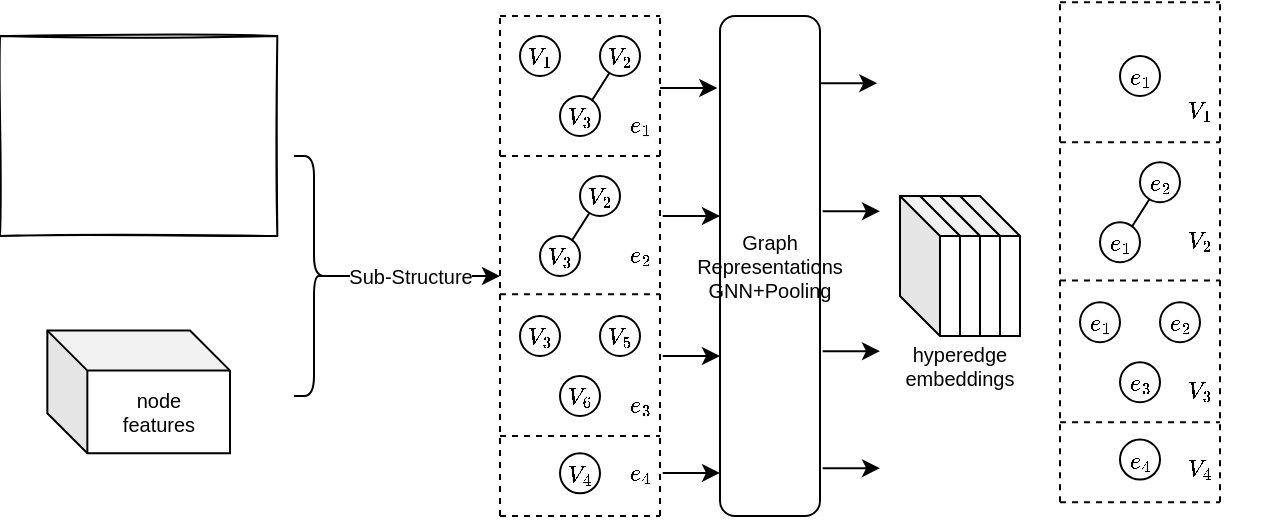 <mxfile version="20.4.1" type="github">
  <diagram id="Zizr9kG71ItXu3PUZdYu" name="第 1 页">
    <mxGraphModel dx="751" dy="422" grid="1" gridSize="10" guides="1" tooltips="1" connect="1" arrows="1" fold="1" page="1" pageScale="1" pageWidth="827" pageHeight="1169" math="1" shadow="0">
      <root>
        <mxCell id="0" />
        <mxCell id="1" parent="0" />
        <mxCell id="7wE68VjL94obTEk8A7nX-2" value="" style="shape=image;verticalLabelPosition=bottom;labelBackgroundColor=default;verticalAlign=top;aspect=fixed;imageAspect=0;image=https://upload.wikimedia.org/wikipedia/commons/thumb/5/57/Hypergraph-wikipedia.svg/2560px-Hypergraph-wikipedia.svg.png;imageBorder=default;sketch=1;" vertex="1" parent="1">
          <mxGeometry x="40" y="120" width="138.67" height="100" as="geometry" />
        </mxCell>
        <mxCell id="7wE68VjL94obTEk8A7nX-3" value="&lt;font style=&quot;font-size: 10px;&quot;&gt;`V_1`&lt;/font&gt;" style="ellipse;whiteSpace=wrap;html=1;aspect=fixed;" vertex="1" parent="1">
          <mxGeometry x="300" y="120" width="20" height="20" as="geometry" />
        </mxCell>
        <mxCell id="7wE68VjL94obTEk8A7nX-4" value="&lt;font style=&quot;font-size: 10px;&quot;&gt;`V_2`&lt;/font&gt;" style="ellipse;whiteSpace=wrap;html=1;aspect=fixed;" vertex="1" parent="1">
          <mxGeometry x="340" y="120" width="20" height="20" as="geometry" />
        </mxCell>
        <mxCell id="7wE68VjL94obTEk8A7nX-5" value="&lt;font style=&quot;font-size: 10px;&quot;&gt;`V_3`&lt;/font&gt;" style="ellipse;whiteSpace=wrap;html=1;aspect=fixed;" vertex="1" parent="1">
          <mxGeometry x="320" y="150" width="20" height="20" as="geometry" />
        </mxCell>
        <mxCell id="7wE68VjL94obTEk8A7nX-6" value="" style="endArrow=none;html=1;rounded=0;fontSize=10;entryX=0.231;entryY=0.932;entryDx=0;entryDy=0;exitX=0.798;exitY=0.113;exitDx=0;exitDy=0;entryPerimeter=0;exitPerimeter=0;" edge="1" parent="1" source="7wE68VjL94obTEk8A7nX-5" target="7wE68VjL94obTEk8A7nX-4">
          <mxGeometry width="50" height="50" relative="1" as="geometry">
            <mxPoint x="340" y="290" as="sourcePoint" />
            <mxPoint x="390" y="240" as="targetPoint" />
          </mxGeometry>
        </mxCell>
        <mxCell id="7wE68VjL94obTEk8A7nX-8" value="&lt;font style=&quot;font-size: 10px;&quot;&gt;`V_2`&lt;/font&gt;" style="ellipse;whiteSpace=wrap;html=1;aspect=fixed;" vertex="1" parent="1">
          <mxGeometry x="330" y="190" width="20" height="20" as="geometry" />
        </mxCell>
        <mxCell id="7wE68VjL94obTEk8A7nX-9" value="&lt;font style=&quot;font-size: 10px;&quot;&gt;`V_3`&lt;/font&gt;" style="ellipse;whiteSpace=wrap;html=1;aspect=fixed;" vertex="1" parent="1">
          <mxGeometry x="310" y="220" width="20" height="20" as="geometry" />
        </mxCell>
        <mxCell id="7wE68VjL94obTEk8A7nX-10" value="" style="endArrow=none;html=1;rounded=0;fontSize=10;entryX=0.231;entryY=0.932;entryDx=0;entryDy=0;exitX=0.798;exitY=0.113;exitDx=0;exitDy=0;entryPerimeter=0;exitPerimeter=0;" edge="1" parent="1" source="7wE68VjL94obTEk8A7nX-9" target="7wE68VjL94obTEk8A7nX-8">
          <mxGeometry width="50" height="50" relative="1" as="geometry">
            <mxPoint x="330" y="360" as="sourcePoint" />
            <mxPoint x="380" y="310" as="targetPoint" />
          </mxGeometry>
        </mxCell>
        <mxCell id="7wE68VjL94obTEk8A7nX-11" value="&lt;font style=&quot;font-size: 10px;&quot;&gt;`V_3`&lt;/font&gt;" style="ellipse;whiteSpace=wrap;html=1;aspect=fixed;" vertex="1" parent="1">
          <mxGeometry x="300" y="260" width="20" height="20" as="geometry" />
        </mxCell>
        <mxCell id="7wE68VjL94obTEk8A7nX-12" value="&lt;font style=&quot;font-size: 10px;&quot;&gt;`V_5`&lt;/font&gt;" style="ellipse;whiteSpace=wrap;html=1;aspect=fixed;" vertex="1" parent="1">
          <mxGeometry x="340" y="260" width="20" height="20" as="geometry" />
        </mxCell>
        <mxCell id="7wE68VjL94obTEk8A7nX-13" value="&lt;font style=&quot;font-size: 10px;&quot;&gt;`V_6`&lt;/font&gt;" style="ellipse;whiteSpace=wrap;html=1;aspect=fixed;" vertex="1" parent="1">
          <mxGeometry x="320" y="290" width="20" height="20" as="geometry" />
        </mxCell>
        <mxCell id="7wE68VjL94obTEk8A7nX-15" value="&lt;font style=&quot;font-size: 10px;&quot;&gt;`V_4`&lt;/font&gt;" style="ellipse;whiteSpace=wrap;html=1;aspect=fixed;" vertex="1" parent="1">
          <mxGeometry x="320" y="328.65" width="20" height="20" as="geometry" />
        </mxCell>
        <mxCell id="7wE68VjL94obTEk8A7nX-16" value="" style="endArrow=none;dashed=1;html=1;rounded=0;fontSize=10;" edge="1" parent="1">
          <mxGeometry width="50" height="50" relative="1" as="geometry">
            <mxPoint x="290" y="360" as="sourcePoint" />
            <mxPoint x="290" y="110" as="targetPoint" />
          </mxGeometry>
        </mxCell>
        <mxCell id="7wE68VjL94obTEk8A7nX-17" value="" style="endArrow=none;dashed=1;html=1;rounded=0;fontSize=10;" edge="1" parent="1">
          <mxGeometry width="50" height="50" relative="1" as="geometry">
            <mxPoint x="370" y="360" as="sourcePoint" />
            <mxPoint x="370" y="110" as="targetPoint" />
          </mxGeometry>
        </mxCell>
        <mxCell id="7wE68VjL94obTEk8A7nX-18" value="" style="endArrow=none;dashed=1;html=1;rounded=0;fontSize=10;" edge="1" parent="1">
          <mxGeometry width="50" height="50" relative="1" as="geometry">
            <mxPoint x="290" y="360" as="sourcePoint" />
            <mxPoint x="370" y="360" as="targetPoint" />
          </mxGeometry>
        </mxCell>
        <mxCell id="7wE68VjL94obTEk8A7nX-19" value="" style="endArrow=none;dashed=1;html=1;rounded=0;fontSize=10;" edge="1" parent="1">
          <mxGeometry width="50" height="50" relative="1" as="geometry">
            <mxPoint x="290" y="110" as="sourcePoint" />
            <mxPoint x="370" y="110" as="targetPoint" />
          </mxGeometry>
        </mxCell>
        <mxCell id="7wE68VjL94obTEk8A7nX-20" value="" style="endArrow=none;dashed=1;html=1;rounded=0;fontSize=10;" edge="1" parent="1">
          <mxGeometry width="50" height="50" relative="1" as="geometry">
            <mxPoint x="290" y="180" as="sourcePoint" />
            <mxPoint x="370" y="180" as="targetPoint" />
          </mxGeometry>
        </mxCell>
        <mxCell id="7wE68VjL94obTEk8A7nX-21" value="" style="endArrow=none;dashed=1;html=1;rounded=0;fontSize=10;" edge="1" parent="1">
          <mxGeometry width="50" height="50" relative="1" as="geometry">
            <mxPoint x="290" y="249.12" as="sourcePoint" />
            <mxPoint x="370" y="249.12" as="targetPoint" />
          </mxGeometry>
        </mxCell>
        <mxCell id="7wE68VjL94obTEk8A7nX-22" value="" style="endArrow=none;dashed=1;html=1;rounded=0;fontSize=10;" edge="1" parent="1">
          <mxGeometry width="50" height="50" relative="1" as="geometry">
            <mxPoint x="290" y="320" as="sourcePoint" />
            <mxPoint x="370" y="320" as="targetPoint" />
          </mxGeometry>
        </mxCell>
        <mxCell id="7wE68VjL94obTEk8A7nX-23" value="`e_1`" style="text;html=1;strokeColor=none;fillColor=none;align=center;verticalAlign=middle;whiteSpace=wrap;rounded=0;fontSize=10;" vertex="1" parent="1">
          <mxGeometry x="330" y="150" width="60" height="30" as="geometry" />
        </mxCell>
        <mxCell id="7wE68VjL94obTEk8A7nX-24" value="`e_2`" style="text;html=1;strokeColor=none;fillColor=none;align=center;verticalAlign=middle;whiteSpace=wrap;rounded=0;fontSize=10;" vertex="1" parent="1">
          <mxGeometry x="330" y="215" width="60" height="30" as="geometry" />
        </mxCell>
        <mxCell id="7wE68VjL94obTEk8A7nX-25" value="`e_3`" style="text;html=1;strokeColor=none;fillColor=none;align=center;verticalAlign=middle;whiteSpace=wrap;rounded=0;fontSize=10;" vertex="1" parent="1">
          <mxGeometry x="330" y="290" width="60" height="30" as="geometry" />
        </mxCell>
        <mxCell id="7wE68VjL94obTEk8A7nX-26" value="`e_4`" style="text;html=1;strokeColor=none;fillColor=none;align=center;verticalAlign=middle;whiteSpace=wrap;rounded=0;fontSize=10;" vertex="1" parent="1">
          <mxGeometry x="330" y="323.65" width="60" height="30" as="geometry" />
        </mxCell>
        <mxCell id="7wE68VjL94obTEk8A7nX-27" value="" style="endArrow=classic;html=1;rounded=0;fontSize=10;" edge="1" parent="1">
          <mxGeometry relative="1" as="geometry">
            <mxPoint x="200" y="240" as="sourcePoint" />
            <mxPoint x="290" y="240" as="targetPoint" />
          </mxGeometry>
        </mxCell>
        <mxCell id="7wE68VjL94obTEk8A7nX-28" value="Sub-Structure" style="edgeLabel;resizable=0;html=1;align=center;verticalAlign=middle;fontSize=10;" connectable="0" vertex="1" parent="7wE68VjL94obTEk8A7nX-27">
          <mxGeometry relative="1" as="geometry" />
        </mxCell>
        <mxCell id="7wE68VjL94obTEk8A7nX-64" value="node&lt;br&gt;features" style="shape=cube;whiteSpace=wrap;html=1;boundedLbl=1;backgroundOutline=1;darkOpacity=0.05;darkOpacity2=0.1;sketch=0;strokeColor=default;fontSize=10;" vertex="1" parent="1">
          <mxGeometry x="63.67" y="267.3" width="91.33" height="61.35" as="geometry" />
        </mxCell>
        <mxCell id="7wE68VjL94obTEk8A7nX-65" value="" style="shape=curlyBracket;whiteSpace=wrap;html=1;rounded=1;flipH=1;sketch=0;strokeColor=default;fontSize=10;" vertex="1" parent="1">
          <mxGeometry x="187" y="180" width="20" height="120" as="geometry" />
        </mxCell>
        <mxCell id="7wE68VjL94obTEk8A7nX-66" value="Graph &lt;br&gt;Representations&lt;br&gt;GNN+Pooling&lt;br&gt;" style="rounded=1;whiteSpace=wrap;html=1;sketch=0;strokeColor=default;fontSize=10;textDirection=rtl;horizontal=1;verticalAlign=middle;" vertex="1" parent="1">
          <mxGeometry x="400" y="110" width="50" height="250" as="geometry" />
        </mxCell>
        <mxCell id="7wE68VjL94obTEk8A7nX-67" value="" style="endArrow=classic;html=1;rounded=0;fontSize=10;entryX=-0.027;entryY=0.14;entryDx=0;entryDy=0;entryPerimeter=0;" edge="1" parent="1">
          <mxGeometry width="50" height="50" relative="1" as="geometry">
            <mxPoint x="370" y="146" as="sourcePoint" />
            <mxPoint x="398.65" y="146" as="targetPoint" />
          </mxGeometry>
        </mxCell>
        <mxCell id="7wE68VjL94obTEk8A7nX-68" value="" style="endArrow=classic;html=1;rounded=0;fontSize=10;entryX=-0.027;entryY=0.14;entryDx=0;entryDy=0;entryPerimeter=0;" edge="1" parent="1">
          <mxGeometry width="50" height="50" relative="1" as="geometry">
            <mxPoint x="371.35" y="210" as="sourcePoint" />
            <mxPoint x="400.0" y="210" as="targetPoint" />
          </mxGeometry>
        </mxCell>
        <mxCell id="7wE68VjL94obTEk8A7nX-69" value="" style="endArrow=classic;html=1;rounded=0;fontSize=10;entryX=-0.027;entryY=0.14;entryDx=0;entryDy=0;entryPerimeter=0;" edge="1" parent="1">
          <mxGeometry width="50" height="50" relative="1" as="geometry">
            <mxPoint x="371.35" y="280" as="sourcePoint" />
            <mxPoint x="400.0" y="280" as="targetPoint" />
          </mxGeometry>
        </mxCell>
        <mxCell id="7wE68VjL94obTEk8A7nX-70" value="" style="endArrow=classic;html=1;rounded=0;fontSize=10;entryX=-0.027;entryY=0.14;entryDx=0;entryDy=0;entryPerimeter=0;" edge="1" parent="1">
          <mxGeometry width="50" height="50" relative="1" as="geometry">
            <mxPoint x="371.35" y="338.48" as="sourcePoint" />
            <mxPoint x="400.0" y="338.48" as="targetPoint" />
          </mxGeometry>
        </mxCell>
        <mxCell id="7wE68VjL94obTEk8A7nX-71" value="" style="endArrow=classic;html=1;rounded=0;fontSize=10;entryX=-0.027;entryY=0.14;entryDx=0;entryDy=0;entryPerimeter=0;" edge="1" parent="1">
          <mxGeometry width="50" height="50" relative="1" as="geometry">
            <mxPoint x="450.0" y="143.59" as="sourcePoint" />
            <mxPoint x="478.65" y="143.59" as="targetPoint" />
          </mxGeometry>
        </mxCell>
        <mxCell id="7wE68VjL94obTEk8A7nX-72" value="" style="endArrow=classic;html=1;rounded=0;fontSize=10;entryX=-0.027;entryY=0.14;entryDx=0;entryDy=0;entryPerimeter=0;" edge="1" parent="1">
          <mxGeometry width="50" height="50" relative="1" as="geometry">
            <mxPoint x="451.35" y="207.59" as="sourcePoint" />
            <mxPoint x="480.0" y="207.59" as="targetPoint" />
          </mxGeometry>
        </mxCell>
        <mxCell id="7wE68VjL94obTEk8A7nX-73" value="" style="endArrow=classic;html=1;rounded=0;fontSize=10;entryX=-0.027;entryY=0.14;entryDx=0;entryDy=0;entryPerimeter=0;" edge="1" parent="1">
          <mxGeometry width="50" height="50" relative="1" as="geometry">
            <mxPoint x="451.35" y="277.59" as="sourcePoint" />
            <mxPoint x="480.0" y="277.59" as="targetPoint" />
          </mxGeometry>
        </mxCell>
        <mxCell id="7wE68VjL94obTEk8A7nX-74" value="" style="endArrow=classic;html=1;rounded=0;fontSize=10;entryX=-0.027;entryY=0.14;entryDx=0;entryDy=0;entryPerimeter=0;" edge="1" parent="1">
          <mxGeometry width="50" height="50" relative="1" as="geometry">
            <mxPoint x="451.35" y="336.07" as="sourcePoint" />
            <mxPoint x="480.0" y="336.07" as="targetPoint" />
          </mxGeometry>
        </mxCell>
        <mxCell id="7wE68VjL94obTEk8A7nX-80" value="" style="group" vertex="1" connectable="0" parent="1">
          <mxGeometry x="490" y="200" width="60" height="70" as="geometry" />
        </mxCell>
        <mxCell id="7wE68VjL94obTEk8A7nX-75" value="" style="shape=cube;whiteSpace=wrap;html=1;boundedLbl=1;backgroundOutline=1;darkOpacity=0.05;darkOpacity2=0.1;sketch=0;strokeColor=default;fontSize=10;" vertex="1" parent="7wE68VjL94obTEk8A7nX-80">
          <mxGeometry x="30" width="30" height="70" as="geometry" />
        </mxCell>
        <mxCell id="7wE68VjL94obTEk8A7nX-76" value="" style="shape=cube;whiteSpace=wrap;html=1;boundedLbl=1;backgroundOutline=1;darkOpacity=0.05;darkOpacity2=0.1;sketch=0;strokeColor=default;fontSize=10;" vertex="1" parent="7wE68VjL94obTEk8A7nX-80">
          <mxGeometry x="20" width="30" height="70" as="geometry" />
        </mxCell>
        <mxCell id="7wE68VjL94obTEk8A7nX-77" value="" style="shape=cube;whiteSpace=wrap;html=1;boundedLbl=1;backgroundOutline=1;darkOpacity=0.05;darkOpacity2=0.1;sketch=0;strokeColor=default;fontSize=10;" vertex="1" parent="7wE68VjL94obTEk8A7nX-80">
          <mxGeometry x="10" width="30" height="70" as="geometry" />
        </mxCell>
        <mxCell id="7wE68VjL94obTEk8A7nX-79" value="" style="shape=cube;whiteSpace=wrap;html=1;boundedLbl=1;backgroundOutline=1;darkOpacity=0.05;darkOpacity2=0.1;sketch=0;strokeColor=default;fontSize=10;" vertex="1" parent="7wE68VjL94obTEk8A7nX-80">
          <mxGeometry width="30" height="70" as="geometry" />
        </mxCell>
        <mxCell id="7wE68VjL94obTEk8A7nX-81" value="hyperedge&lt;br&gt;embeddings" style="text;html=1;strokeColor=none;fillColor=none;align=center;verticalAlign=middle;whiteSpace=wrap;rounded=0;sketch=0;fontSize=10;" vertex="1" parent="1">
          <mxGeometry x="490" y="270" width="60" height="30" as="geometry" />
        </mxCell>
        <mxCell id="7wE68VjL94obTEk8A7nX-84" value="&lt;font style=&quot;font-size: 10px;&quot;&gt;`e_1`&lt;/font&gt;" style="ellipse;whiteSpace=wrap;html=1;aspect=fixed;" vertex="1" parent="1">
          <mxGeometry x="600" y="130" width="20" height="20" as="geometry" />
        </mxCell>
        <mxCell id="7wE68VjL94obTEk8A7nX-86" value="&lt;font style=&quot;font-size: 10px;&quot;&gt;`e_2`&lt;/font&gt;" style="ellipse;whiteSpace=wrap;html=1;aspect=fixed;" vertex="1" parent="1">
          <mxGeometry x="610" y="183.12" width="20" height="20" as="geometry" />
        </mxCell>
        <mxCell id="7wE68VjL94obTEk8A7nX-87" value="&lt;font style=&quot;font-size: 10px;&quot;&gt;`e_1`&lt;/font&gt;" style="ellipse;whiteSpace=wrap;html=1;aspect=fixed;" vertex="1" parent="1">
          <mxGeometry x="590" y="213.12" width="20" height="20" as="geometry" />
        </mxCell>
        <mxCell id="7wE68VjL94obTEk8A7nX-88" value="" style="endArrow=none;html=1;rounded=0;fontSize=10;entryX=0.231;entryY=0.932;entryDx=0;entryDy=0;exitX=0.798;exitY=0.113;exitDx=0;exitDy=0;entryPerimeter=0;exitPerimeter=0;" edge="1" parent="1" source="7wE68VjL94obTEk8A7nX-87" target="7wE68VjL94obTEk8A7nX-86">
          <mxGeometry width="50" height="50" relative="1" as="geometry">
            <mxPoint x="610" y="353.12" as="sourcePoint" />
            <mxPoint x="660" y="303.12" as="targetPoint" />
          </mxGeometry>
        </mxCell>
        <mxCell id="7wE68VjL94obTEk8A7nX-89" value="&lt;font style=&quot;font-size: 10px;&quot;&gt;`e_1`&lt;/font&gt;" style="ellipse;whiteSpace=wrap;html=1;aspect=fixed;" vertex="1" parent="1">
          <mxGeometry x="580" y="253.12" width="20" height="20" as="geometry" />
        </mxCell>
        <mxCell id="7wE68VjL94obTEk8A7nX-90" value="&lt;font style=&quot;font-size: 10px;&quot;&gt;`e_2`&lt;/font&gt;" style="ellipse;whiteSpace=wrap;html=1;aspect=fixed;" vertex="1" parent="1">
          <mxGeometry x="620" y="253.12" width="20" height="20" as="geometry" />
        </mxCell>
        <mxCell id="7wE68VjL94obTEk8A7nX-91" value="&lt;font style=&quot;font-size: 10px;&quot;&gt;`e_3`&lt;/font&gt;" style="ellipse;whiteSpace=wrap;html=1;aspect=fixed;" vertex="1" parent="1">
          <mxGeometry x="600" y="283.12" width="20" height="20" as="geometry" />
        </mxCell>
        <mxCell id="7wE68VjL94obTEk8A7nX-92" value="&lt;font style=&quot;font-size: 10px;&quot;&gt;`e_4`&lt;/font&gt;" style="ellipse;whiteSpace=wrap;html=1;aspect=fixed;" vertex="1" parent="1">
          <mxGeometry x="600" y="321.77" width="20" height="20" as="geometry" />
        </mxCell>
        <mxCell id="7wE68VjL94obTEk8A7nX-93" value="" style="endArrow=none;dashed=1;html=1;rounded=0;fontSize=10;" edge="1" parent="1">
          <mxGeometry width="50" height="50" relative="1" as="geometry">
            <mxPoint x="570" y="353.12" as="sourcePoint" />
            <mxPoint x="570" y="103.12" as="targetPoint" />
          </mxGeometry>
        </mxCell>
        <mxCell id="7wE68VjL94obTEk8A7nX-94" value="" style="endArrow=none;dashed=1;html=1;rounded=0;fontSize=10;" edge="1" parent="1">
          <mxGeometry width="50" height="50" relative="1" as="geometry">
            <mxPoint x="650" y="353.12" as="sourcePoint" />
            <mxPoint x="650" y="103.12" as="targetPoint" />
          </mxGeometry>
        </mxCell>
        <mxCell id="7wE68VjL94obTEk8A7nX-95" value="" style="endArrow=none;dashed=1;html=1;rounded=0;fontSize=10;" edge="1" parent="1">
          <mxGeometry width="50" height="50" relative="1" as="geometry">
            <mxPoint x="570" y="353.12" as="sourcePoint" />
            <mxPoint x="650" y="353.12" as="targetPoint" />
          </mxGeometry>
        </mxCell>
        <mxCell id="7wE68VjL94obTEk8A7nX-96" value="" style="endArrow=none;dashed=1;html=1;rounded=0;fontSize=10;" edge="1" parent="1">
          <mxGeometry width="50" height="50" relative="1" as="geometry">
            <mxPoint x="570" y="103.12" as="sourcePoint" />
            <mxPoint x="650" y="103.12" as="targetPoint" />
          </mxGeometry>
        </mxCell>
        <mxCell id="7wE68VjL94obTEk8A7nX-97" value="" style="endArrow=none;dashed=1;html=1;rounded=0;fontSize=10;" edge="1" parent="1">
          <mxGeometry width="50" height="50" relative="1" as="geometry">
            <mxPoint x="570" y="173.12" as="sourcePoint" />
            <mxPoint x="650" y="173.12" as="targetPoint" />
          </mxGeometry>
        </mxCell>
        <mxCell id="7wE68VjL94obTEk8A7nX-98" value="" style="endArrow=none;dashed=1;html=1;rounded=0;fontSize=10;" edge="1" parent="1">
          <mxGeometry width="50" height="50" relative="1" as="geometry">
            <mxPoint x="570" y="242.24" as="sourcePoint" />
            <mxPoint x="650" y="242.24" as="targetPoint" />
          </mxGeometry>
        </mxCell>
        <mxCell id="7wE68VjL94obTEk8A7nX-99" value="" style="endArrow=none;dashed=1;html=1;rounded=0;fontSize=10;" edge="1" parent="1">
          <mxGeometry width="50" height="50" relative="1" as="geometry">
            <mxPoint x="570" y="313.12" as="sourcePoint" />
            <mxPoint x="650" y="313.12" as="targetPoint" />
          </mxGeometry>
        </mxCell>
        <mxCell id="7wE68VjL94obTEk8A7nX-100" value="`V_1`" style="text;html=1;strokeColor=none;fillColor=none;align=center;verticalAlign=middle;whiteSpace=wrap;rounded=0;fontSize=10;" vertex="1" parent="1">
          <mxGeometry x="610" y="143.12" width="60" height="30" as="geometry" />
        </mxCell>
        <mxCell id="7wE68VjL94obTEk8A7nX-101" value="`V_2`" style="text;html=1;strokeColor=none;fillColor=none;align=center;verticalAlign=middle;whiteSpace=wrap;rounded=0;fontSize=10;" vertex="1" parent="1">
          <mxGeometry x="610" y="208.12" width="60" height="30" as="geometry" />
        </mxCell>
        <mxCell id="7wE68VjL94obTEk8A7nX-102" value="`V_3`" style="text;html=1;strokeColor=none;fillColor=none;align=center;verticalAlign=middle;whiteSpace=wrap;rounded=0;fontSize=10;" vertex="1" parent="1">
          <mxGeometry x="610" y="282.98" width="60" height="30" as="geometry" />
        </mxCell>
        <mxCell id="7wE68VjL94obTEk8A7nX-104" value="`V_4`" style="text;html=1;strokeColor=none;fillColor=none;align=center;verticalAlign=middle;whiteSpace=wrap;rounded=0;fontSize=10;" vertex="1" parent="1">
          <mxGeometry x="610" y="321.77" width="60" height="30" as="geometry" />
        </mxCell>
      </root>
    </mxGraphModel>
  </diagram>
</mxfile>

